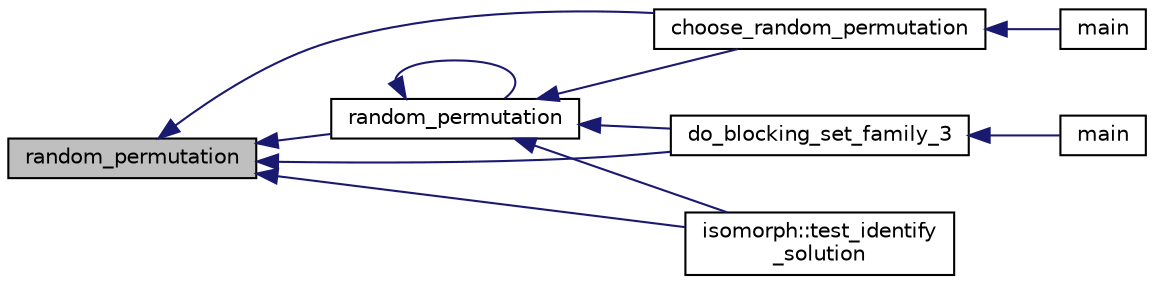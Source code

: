 digraph "random_permutation"
{
  edge [fontname="Helvetica",fontsize="10",labelfontname="Helvetica",labelfontsize="10"];
  node [fontname="Helvetica",fontsize="10",shape=record];
  rankdir="LR";
  Node3255 [label="random_permutation",height=0.2,width=0.4,color="black", fillcolor="grey75", style="filled", fontcolor="black"];
  Node3255 -> Node3256 [dir="back",color="midnightblue",fontsize="10",style="solid",fontname="Helvetica"];
  Node3256 [label="choose_random_permutation",height=0.2,width=0.4,color="black", fillcolor="white", style="filled",URL="$df/dfe/random__permutation_8_c.html#a56206e0f18434959b051001c6b4cc726"];
  Node3256 -> Node3257 [dir="back",color="midnightblue",fontsize="10",style="solid",fontname="Helvetica"];
  Node3257 [label="main",height=0.2,width=0.4,color="black", fillcolor="white", style="filled",URL="$df/dfe/random__permutation_8_c.html#a3c04138a5bfe5d72780bb7e82a18e627"];
  Node3255 -> Node3258 [dir="back",color="midnightblue",fontsize="10",style="solid",fontname="Helvetica"];
  Node3258 [label="random_permutation",height=0.2,width=0.4,color="black", fillcolor="white", style="filled",URL="$d2/d23/combinatorics_8h.html#a783a99c64554c8e759d97d8c512217c9"];
  Node3258 -> Node3256 [dir="back",color="midnightblue",fontsize="10",style="solid",fontname="Helvetica"];
  Node3258 -> Node3258 [dir="back",color="midnightblue",fontsize="10",style="solid",fontname="Helvetica"];
  Node3258 -> Node3259 [dir="back",color="midnightblue",fontsize="10",style="solid",fontname="Helvetica"];
  Node3259 [label="do_blocking_set_family_3",height=0.2,width=0.4,color="black", fillcolor="white", style="filled",URL="$d4/d67/geometry_8h.html#ae952cf1470f33232439be751e56a07b3"];
  Node3259 -> Node3260 [dir="back",color="midnightblue",fontsize="10",style="solid",fontname="Helvetica"];
  Node3260 [label="main",height=0.2,width=0.4,color="black", fillcolor="white", style="filled",URL="$d0/d2f/process_8_c.html#a3c04138a5bfe5d72780bb7e82a18e627"];
  Node3258 -> Node3261 [dir="back",color="midnightblue",fontsize="10",style="solid",fontname="Helvetica"];
  Node3261 [label="isomorph::test_identify\l_solution",height=0.2,width=0.4,color="black", fillcolor="white", style="filled",URL="$d3/d5f/classisomorph.html#aa2c95f309e3283179e87bbbd83bfdc7d"];
  Node3255 -> Node3259 [dir="back",color="midnightblue",fontsize="10",style="solid",fontname="Helvetica"];
  Node3255 -> Node3261 [dir="back",color="midnightblue",fontsize="10",style="solid",fontname="Helvetica"];
}
